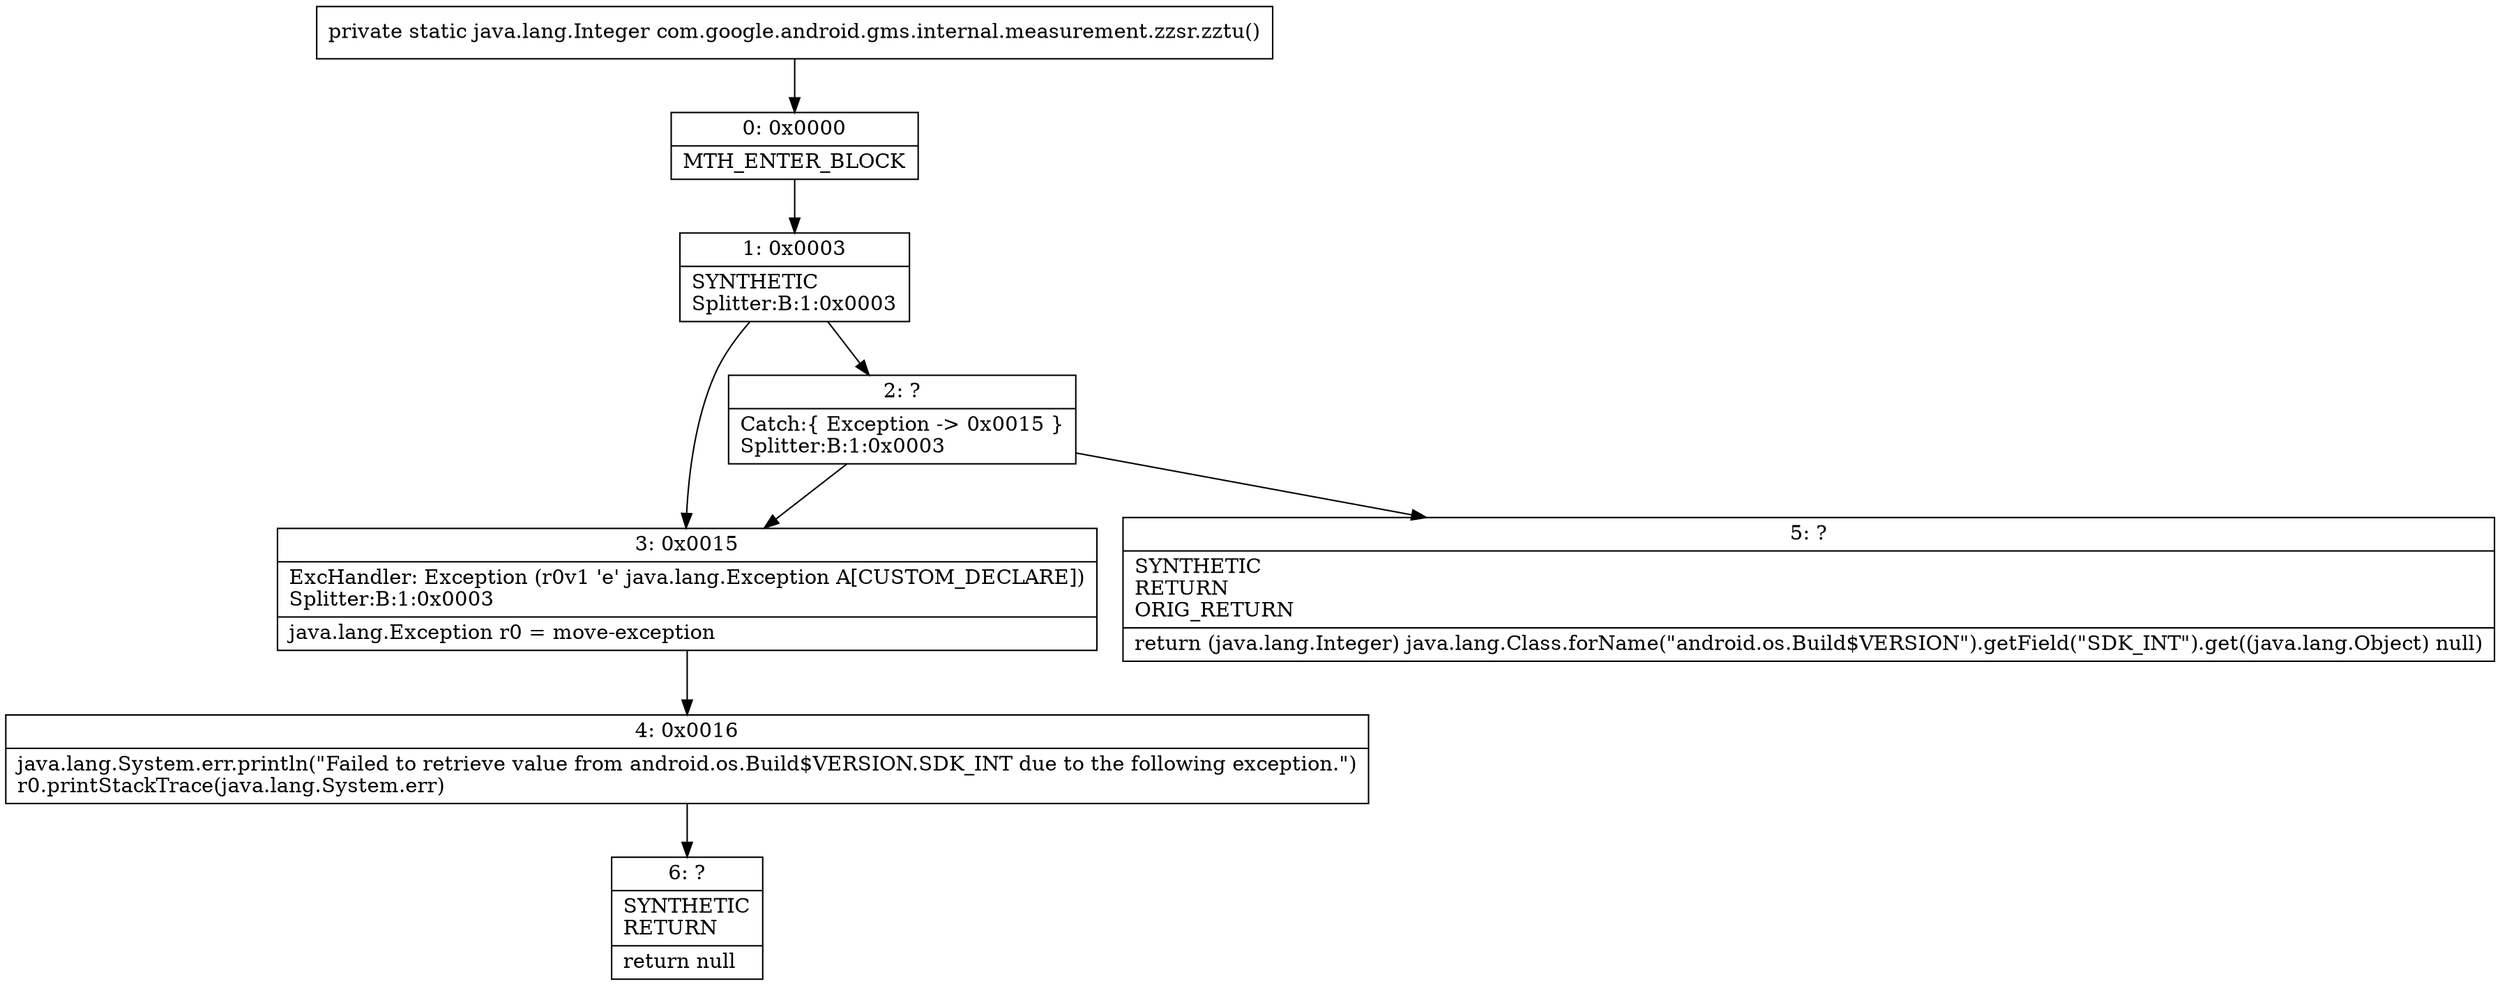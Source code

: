 digraph "CFG forcom.google.android.gms.internal.measurement.zzsr.zztu()Ljava\/lang\/Integer;" {
Node_0 [shape=record,label="{0\:\ 0x0000|MTH_ENTER_BLOCK\l}"];
Node_1 [shape=record,label="{1\:\ 0x0003|SYNTHETIC\lSplitter:B:1:0x0003\l}"];
Node_2 [shape=record,label="{2\:\ ?|Catch:\{ Exception \-\> 0x0015 \}\lSplitter:B:1:0x0003\l}"];
Node_3 [shape=record,label="{3\:\ 0x0015|ExcHandler: Exception (r0v1 'e' java.lang.Exception A[CUSTOM_DECLARE])\lSplitter:B:1:0x0003\l|java.lang.Exception r0 = move\-exception\l}"];
Node_4 [shape=record,label="{4\:\ 0x0016|java.lang.System.err.println(\"Failed to retrieve value from android.os.Build$VERSION.SDK_INT due to the following exception.\")\lr0.printStackTrace(java.lang.System.err)\l}"];
Node_5 [shape=record,label="{5\:\ ?|SYNTHETIC\lRETURN\lORIG_RETURN\l|return (java.lang.Integer) java.lang.Class.forName(\"android.os.Build$VERSION\").getField(\"SDK_INT\").get((java.lang.Object) null)\l}"];
Node_6 [shape=record,label="{6\:\ ?|SYNTHETIC\lRETURN\l|return null\l}"];
MethodNode[shape=record,label="{private static java.lang.Integer com.google.android.gms.internal.measurement.zzsr.zztu() }"];
MethodNode -> Node_0;
Node_0 -> Node_1;
Node_1 -> Node_2;
Node_1 -> Node_3;
Node_2 -> Node_3;
Node_2 -> Node_5;
Node_3 -> Node_4;
Node_4 -> Node_6;
}

